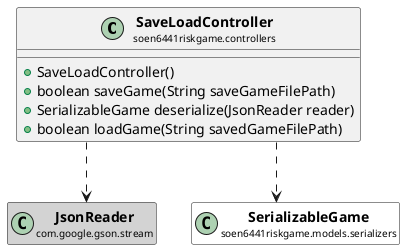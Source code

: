 @startuml

skinparam svgLinkTarget _parent
skinparam linetype ortho
set namespaceSeparator none
class "<b><size:14>SaveLoadController</b>\n<size:10>soen6441riskgame.controllers" as soen6441riskgame.controllers.SaveLoadController  [[../../soen6441riskgame/controllers/SaveLoadController.html{soen6441riskgame.controllers.SaveLoadController}]] {
+SaveLoadController()
+boolean saveGame(String saveGameFilePath)
+SerializableGame deserialize(JsonReader reader)
+boolean loadGame(String savedGameFilePath)
}


class "<b><size:14>JsonReader</b>\n<size:10>com.google.gson.stream" as com.google.gson.stream.JsonReader  #lightgrey {
}

hide com.google.gson.stream.JsonReader fields
hide com.google.gson.stream.JsonReader methods

soen6441riskgame.controllers.SaveLoadController ..> com.google.gson.stream.JsonReader

class "<b><size:14>SerializableGame</b>\n<size:10>soen6441riskgame.models.serializers" as soen6441riskgame.models.serializers.SerializableGame  [[../../soen6441riskgame/models/serializers/SerializableGame.html{soen6441riskgame.models.serializers.SerializableGame}]] #white {
}

hide soen6441riskgame.models.serializers.SerializableGame fields
hide soen6441riskgame.models.serializers.SerializableGame methods

soen6441riskgame.controllers.SaveLoadController ..> soen6441riskgame.models.serializers.SerializableGame


@enduml
